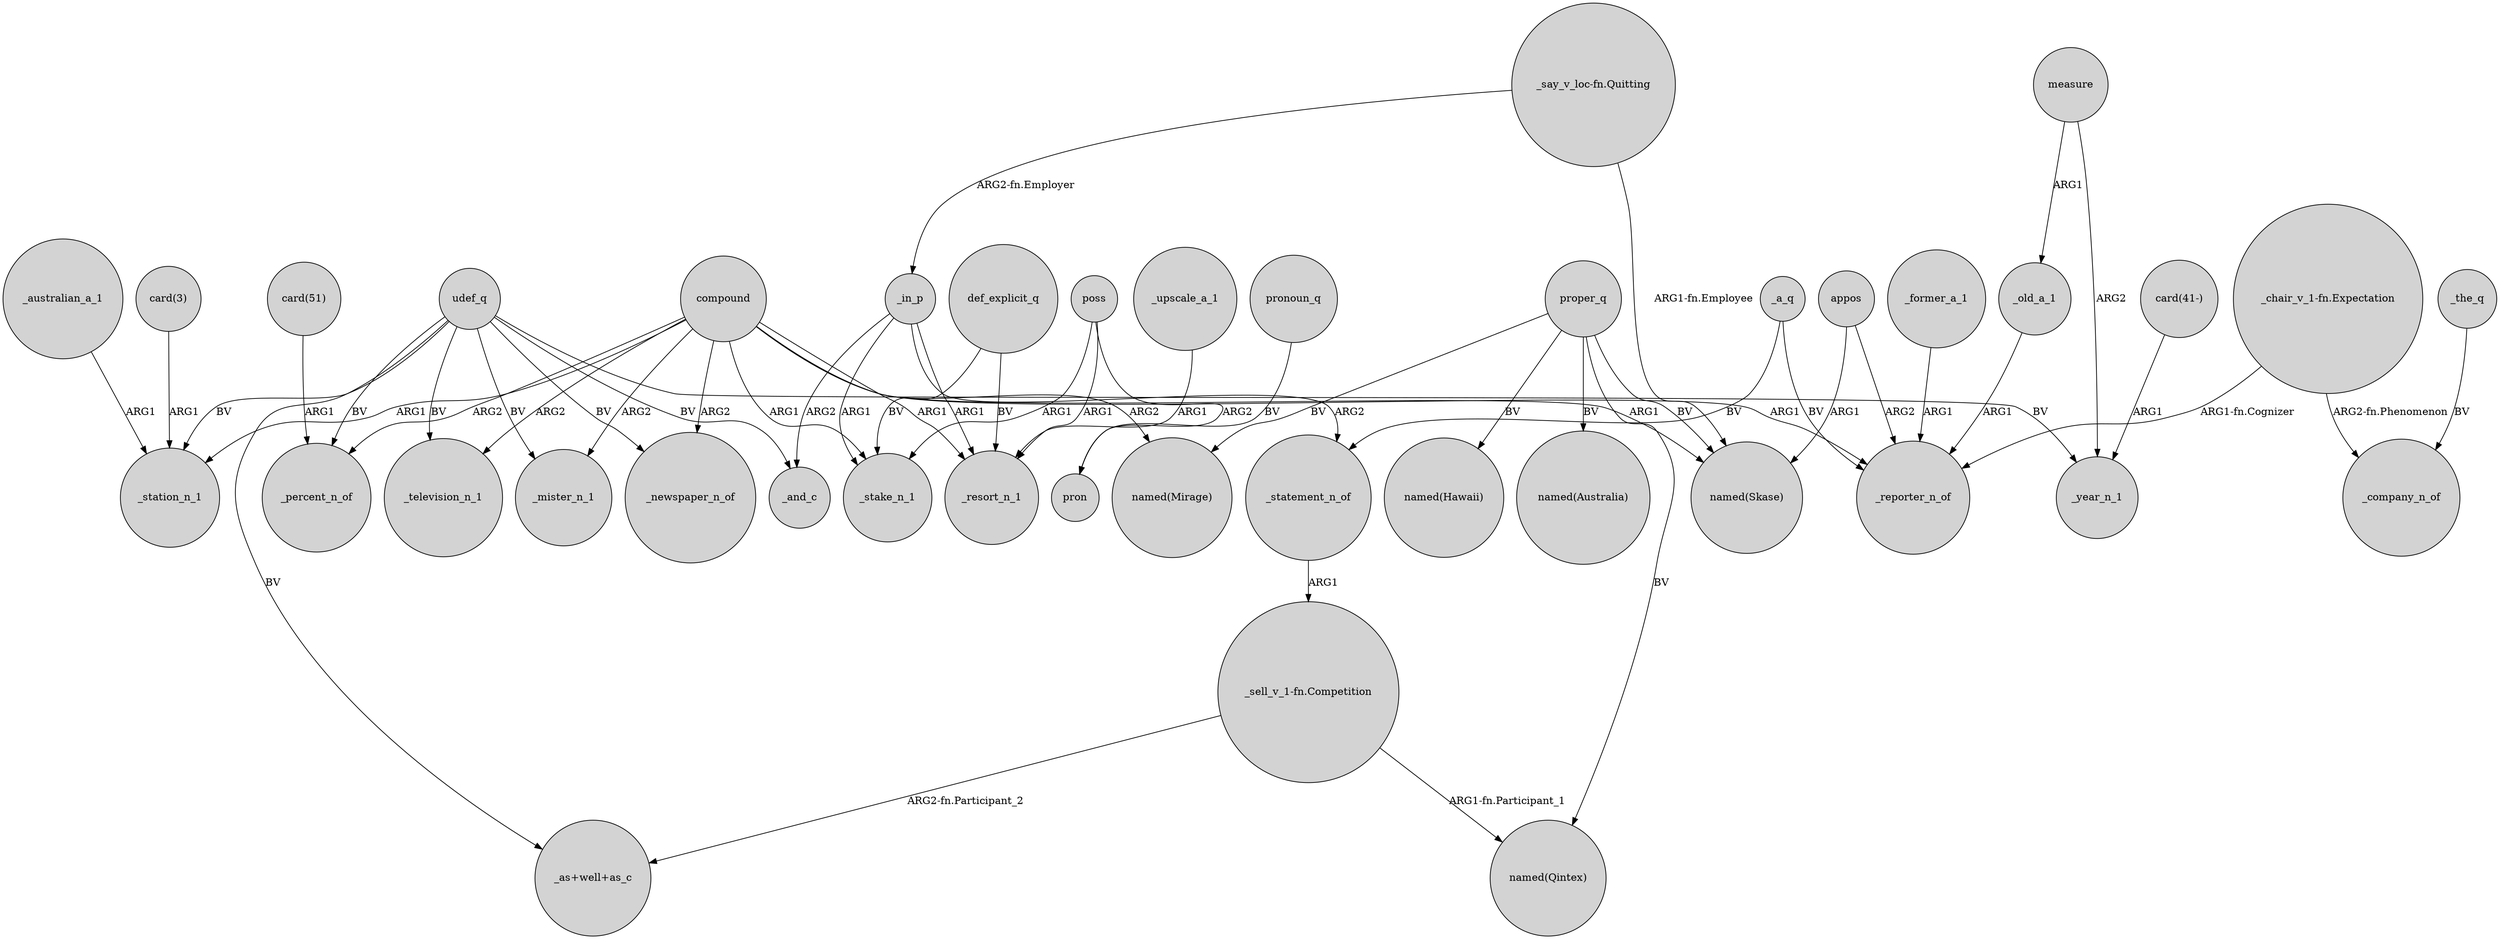 digraph {
	node [shape=circle style=filled]
	_australian_a_1 -> _station_n_1 [label=ARG1]
	_in_p -> _and_c [label=ARG2]
	compound -> _mister_n_1 [label=ARG2]
	_upscale_a_1 -> _resort_n_1 [label=ARG1]
	compound -> _reporter_n_of [label=ARG1]
	udef_q -> _television_n_1 [label=BV]
	proper_q -> "named(Skase)" [label=BV]
	compound -> _station_n_1 [label=ARG1]
	_former_a_1 -> _reporter_n_of [label=ARG1]
	"_sell_v_1-fn.Competition" -> "named(Qintex)" [label="ARG1-fn.Participant_1"]
	proper_q -> "named(Australia)" [label=BV]
	proper_q -> "named(Mirage)" [label=BV]
	measure -> _old_a_1 [label=ARG1]
	udef_q -> _mister_n_1 [label=BV]
	udef_q -> _and_c [label=BV]
	_statement_n_of -> "_sell_v_1-fn.Competition" [label=ARG1]
	udef_q -> _newspaper_n_of [label=BV]
	proper_q -> "named(Hawaii)" [label=BV]
	pronoun_q -> pron [label=BV]
	_old_a_1 -> _reporter_n_of [label=ARG1]
	measure -> _year_n_1 [label=ARG2]
	poss -> pron [label=ARG2]
	"_sell_v_1-fn.Competition" -> "_as+well+as_c" [label="ARG2-fn.Participant_2"]
	compound -> _newspaper_n_of [label=ARG2]
	compound -> _television_n_1 [label=ARG2]
	"_chair_v_1-fn.Expectation" -> _company_n_of [label="ARG2-fn.Phenomenon"]
	def_explicit_q -> _resort_n_1 [label=BV]
	udef_q -> _percent_n_of [label=BV]
	_in_p -> _resort_n_1 [label=ARG1]
	"_say_v_loc-fn.Quitting" -> _in_p [label="ARG2-fn.Employer"]
	compound -> _stake_n_1 [label=ARG1]
	"card(3)" -> _station_n_1 [label=ARG1]
	appos -> "named(Skase)" [label=ARG1]
	compound -> _percent_n_of [label=ARG2]
	def_explicit_q -> _stake_n_1 [label=BV]
	udef_q -> _station_n_1 [label=BV]
	"card(41-)" -> _year_n_1 [label=ARG1]
	"_say_v_loc-fn.Quitting" -> "named(Skase)" [label="ARG1-fn.Employee"]
	udef_q -> "_as+well+as_c" [label=BV]
	proper_q -> "named(Qintex)" [label=BV]
	compound -> "named(Skase)" [label=ARG1]
	"_chair_v_1-fn.Expectation" -> _reporter_n_of [label="ARG1-fn.Cognizer"]
	_in_p -> _statement_n_of [label=ARG2]
	"card(51)" -> _percent_n_of [label=ARG1]
	udef_q -> _year_n_1 [label=BV]
	compound -> "named(Mirage)" [label=ARG2]
	poss -> _resort_n_1 [label=ARG1]
	appos -> _reporter_n_of [label=ARG2]
	_the_q -> _company_n_of [label=BV]
	_in_p -> _stake_n_1 [label=ARG1]
	poss -> _stake_n_1 [label=ARG1]
	_a_q -> _statement_n_of [label=BV]
	_a_q -> _reporter_n_of [label=BV]
	compound -> _resort_n_1 [label=ARG1]
}
